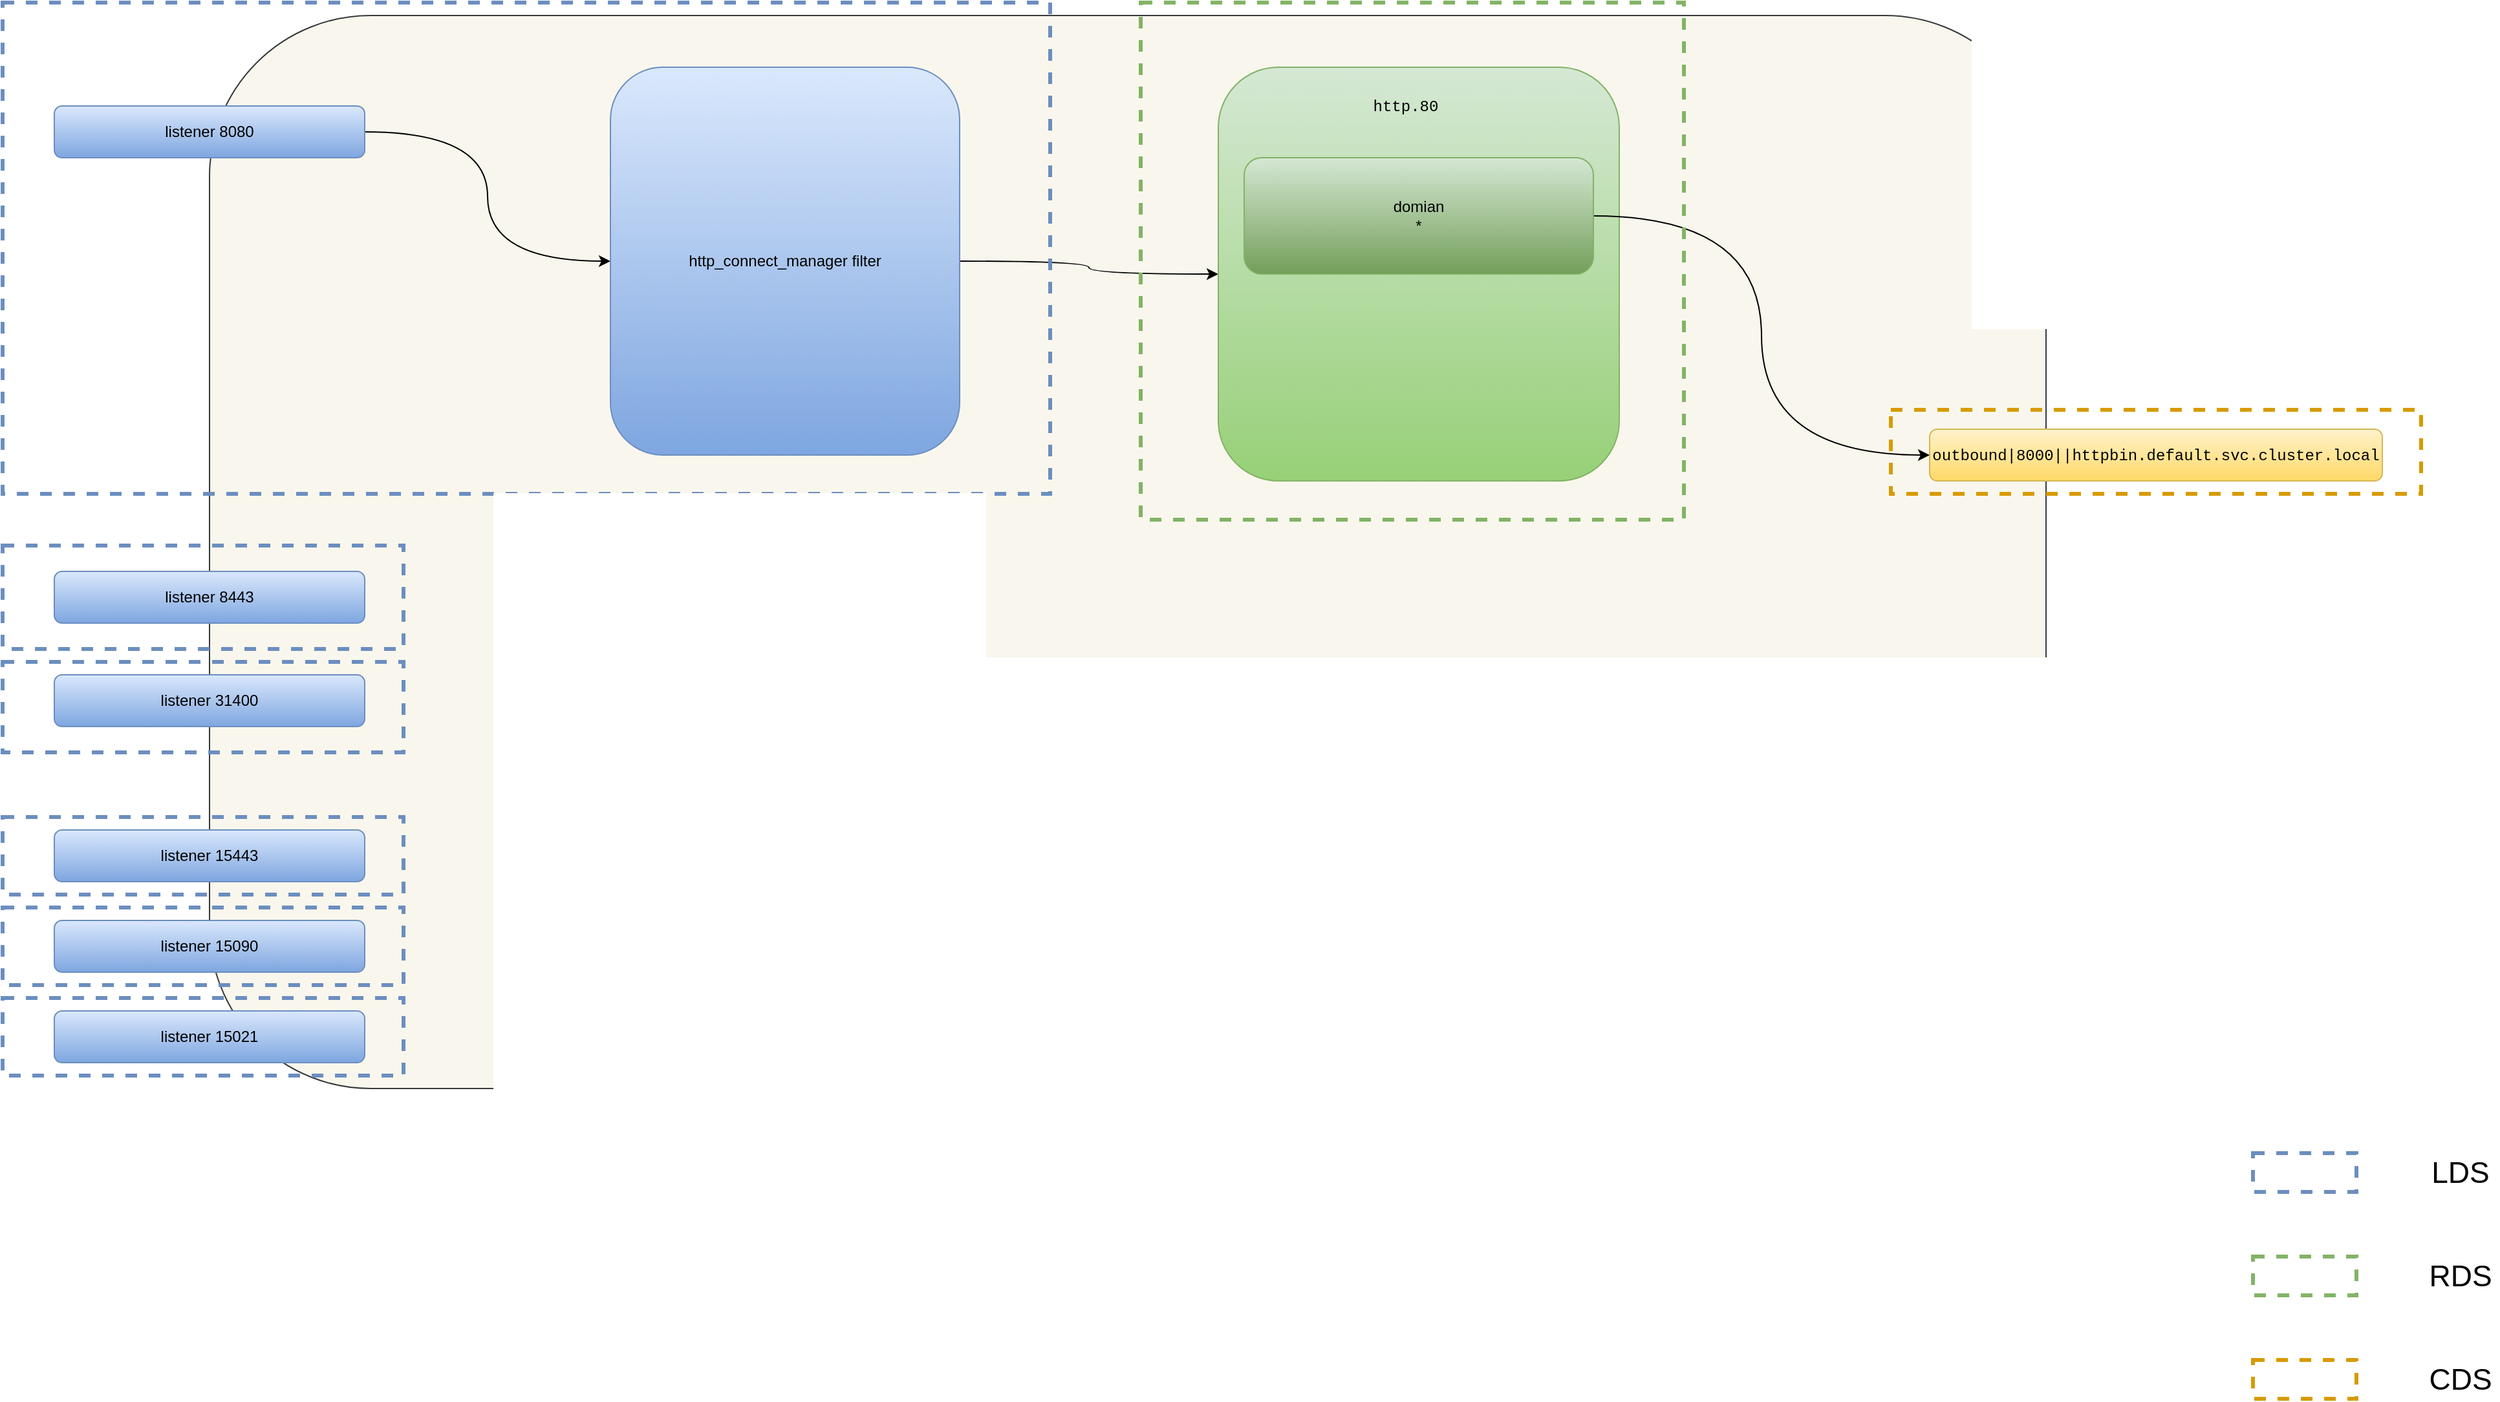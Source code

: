 <mxfile version="15.0.4" type="github">
  <diagram id="AIX3p-sAqaVESIFTII6M" name="第 1 页">
    <mxGraphModel dx="1843" dy="1167" grid="1" gridSize="10" guides="1" tooltips="1" connect="1" arrows="1" fold="1" page="1" pageScale="1" pageWidth="2339" pageHeight="3300" math="0" shadow="0">
      <root>
        <mxCell id="0" />
        <mxCell id="1" parent="0" />
        <mxCell id="fvGuiGc2wL7ZiQ-JMnJC-1" value="" style="rounded=1;whiteSpace=wrap;html=1;fillColor=#f9f7ed;strokeColor=#36393d;" parent="1" vertex="1">
          <mxGeometry x="300" y="200" width="1420" height="830" as="geometry" />
        </mxCell>
        <mxCell id="fvGuiGc2wL7ZiQ-JMnJC-19" style="edgeStyle=orthogonalEdgeStyle;curved=1;orthogonalLoop=1;jettySize=auto;html=1;entryX=0;entryY=0.5;entryDx=0;entryDy=0;" parent="1" source="fvGuiGc2wL7ZiQ-JMnJC-2" target="fvGuiGc2wL7ZiQ-JMnJC-13" edge="1">
          <mxGeometry relative="1" as="geometry" />
        </mxCell>
        <mxCell id="fvGuiGc2wL7ZiQ-JMnJC-2" value="listener 8080" style="rounded=1;whiteSpace=wrap;html=1;gradientColor=#7ea6e0;fillColor=#dae8fc;strokeColor=#6c8ebf;" parent="1" vertex="1">
          <mxGeometry x="180" y="270" width="240" height="40" as="geometry" />
        </mxCell>
        <mxCell id="fvGuiGc2wL7ZiQ-JMnJC-3" value="listener 8443" style="rounded=1;whiteSpace=wrap;html=1;gradientColor=#7ea6e0;fillColor=#dae8fc;strokeColor=#6c8ebf;" parent="1" vertex="1">
          <mxGeometry x="180" y="630" width="240" height="40" as="geometry" />
        </mxCell>
        <mxCell id="fvGuiGc2wL7ZiQ-JMnJC-4" value="listener 15090" style="rounded=1;whiteSpace=wrap;html=1;gradientColor=#7ea6e0;fillColor=#dae8fc;strokeColor=#6c8ebf;" parent="1" vertex="1">
          <mxGeometry x="180" y="900" width="240" height="40" as="geometry" />
        </mxCell>
        <mxCell id="fvGuiGc2wL7ZiQ-JMnJC-5" value="listener 15021" style="rounded=1;whiteSpace=wrap;html=1;gradientColor=#7ea6e0;fillColor=#dae8fc;strokeColor=#6c8ebf;" parent="1" vertex="1">
          <mxGeometry x="180" y="970" width="240" height="40" as="geometry" />
        </mxCell>
        <mxCell id="fvGuiGc2wL7ZiQ-JMnJC-6" value="listener 31400" style="rounded=1;whiteSpace=wrap;html=1;gradientColor=#7ea6e0;fillColor=#dae8fc;strokeColor=#6c8ebf;" parent="1" vertex="1">
          <mxGeometry x="180" y="710" width="240" height="40" as="geometry" />
        </mxCell>
        <mxCell id="fvGuiGc2wL7ZiQ-JMnJC-7" value="listener 15443" style="rounded=1;whiteSpace=wrap;html=1;gradientColor=#7ea6e0;fillColor=#dae8fc;strokeColor=#6c8ebf;" parent="1" vertex="1">
          <mxGeometry x="180" y="830" width="240" height="40" as="geometry" />
        </mxCell>
        <mxCell id="fvGuiGc2wL7ZiQ-JMnJC-12" value="&lt;div style=&quot;font-family: &amp;quot;menlo&amp;quot; , &amp;quot;monaco&amp;quot; , &amp;quot;courier new&amp;quot; , monospace ; line-height: 18px&quot;&gt;&lt;div style=&quot;font-family: &amp;quot;menlo&amp;quot; , &amp;quot;monaco&amp;quot; , &amp;quot;courier new&amp;quot; , monospace ; line-height: 18px&quot;&gt;&lt;span style=&quot;&quot;&gt;outbound|8000||httpbin.default.svc.cluster.local&lt;/span&gt;&lt;/div&gt;&lt;/div&gt;" style="rounded=1;whiteSpace=wrap;html=1;gradientColor=#ffd966;fillColor=#fff2cc;strokeColor=#d6b656;" parent="1" vertex="1">
          <mxGeometry x="1630" y="520" width="350" height="40" as="geometry" />
        </mxCell>
        <mxCell id="fvGuiGc2wL7ZiQ-JMnJC-18" style="edgeStyle=orthogonalEdgeStyle;curved=1;orthogonalLoop=1;jettySize=auto;html=1;entryX=0;entryY=0.5;entryDx=0;entryDy=0;" parent="1" source="fvGuiGc2wL7ZiQ-JMnJC-13" target="fvGuiGc2wL7ZiQ-JMnJC-14" edge="1">
          <mxGeometry relative="1" as="geometry" />
        </mxCell>
        <mxCell id="fvGuiGc2wL7ZiQ-JMnJC-13" value="http_connect_manager filter" style="rounded=1;whiteSpace=wrap;html=1;gradientColor=#7ea6e0;fillColor=#dae8fc;strokeColor=#6c8ebf;" parent="1" vertex="1">
          <mxGeometry x="610" y="240" width="270" height="300" as="geometry" />
        </mxCell>
        <mxCell id="fvGuiGc2wL7ZiQ-JMnJC-14" value="" style="rounded=1;whiteSpace=wrap;html=1;gradientColor=#97d077;fillColor=#d5e8d4;strokeColor=#82b366;" parent="1" vertex="1">
          <mxGeometry x="1080" y="240" width="310" height="320" as="geometry" />
        </mxCell>
        <mxCell id="fvGuiGc2wL7ZiQ-JMnJC-15" value="&lt;div style=&quot;font-family: &amp;#34;menlo&amp;#34; , &amp;#34;monaco&amp;#34; , &amp;#34;courier new&amp;#34; , monospace ; line-height: 18px&quot;&gt;&lt;span&gt;http.80&lt;/span&gt;&lt;/div&gt;" style="text;html=1;strokeColor=none;align=center;verticalAlign=middle;whiteSpace=wrap;rounded=0;" parent="1" vertex="1">
          <mxGeometry x="1020" y="260" width="410" height="20" as="geometry" />
        </mxCell>
        <mxCell id="UeluaozQl5nrIevCref1-1" style="edgeStyle=orthogonalEdgeStyle;orthogonalLoop=1;jettySize=auto;html=1;entryX=0;entryY=0.5;entryDx=0;entryDy=0;curved=1;" edge="1" parent="1" source="fvGuiGc2wL7ZiQ-JMnJC-16" target="fvGuiGc2wL7ZiQ-JMnJC-12">
          <mxGeometry relative="1" as="geometry" />
        </mxCell>
        <mxCell id="fvGuiGc2wL7ZiQ-JMnJC-16" value="domian&lt;br&gt;*" style="rounded=1;whiteSpace=wrap;html=1;fillColor=#d5e8d4;strokeColor=#82b366;gradientColor=#739E5A;" parent="1" vertex="1">
          <mxGeometry x="1100" y="310" width="270" height="90" as="geometry" />
        </mxCell>
        <mxCell id="fvGuiGc2wL7ZiQ-JMnJC-22" value="" style="rounded=0;whiteSpace=wrap;html=1;dashed=1;strokeWidth=3;strokeColor=#6c8ebf;fillColor=none;" parent="1" vertex="1">
          <mxGeometry x="1880" y="1080" width="80" height="30" as="geometry" />
        </mxCell>
        <mxCell id="fvGuiGc2wL7ZiQ-JMnJC-24" value="" style="rounded=0;whiteSpace=wrap;html=1;dashed=1;strokeWidth=3;strokeColor=#82b366;fillColor=none;" parent="1" vertex="1">
          <mxGeometry x="1880" y="1160" width="80" height="30" as="geometry" />
        </mxCell>
        <mxCell id="fvGuiGc2wL7ZiQ-JMnJC-25" value="" style="rounded=0;whiteSpace=wrap;html=1;dashed=1;strokeWidth=3;strokeColor=#d79b00;fillColor=none;" parent="1" vertex="1">
          <mxGeometry x="1880" y="1240" width="80" height="30" as="geometry" />
        </mxCell>
        <mxCell id="fvGuiGc2wL7ZiQ-JMnJC-27" value="&lt;font style=&quot;font-size: 23px&quot;&gt;LDS&lt;/font&gt;" style="text;html=1;align=center;verticalAlign=middle;resizable=0;points=[];autosize=1;strokeColor=none;" parent="1" vertex="1">
          <mxGeometry x="2010" y="1085" width="60" height="20" as="geometry" />
        </mxCell>
        <mxCell id="fvGuiGc2wL7ZiQ-JMnJC-28" value="&lt;font style=&quot;font-size: 23px&quot;&gt;RDS&lt;/font&gt;" style="text;html=1;align=center;verticalAlign=middle;resizable=0;points=[];autosize=1;strokeColor=none;" parent="1" vertex="1">
          <mxGeometry x="2010" y="1165" width="60" height="20" as="geometry" />
        </mxCell>
        <mxCell id="fvGuiGc2wL7ZiQ-JMnJC-29" value="&lt;font style=&quot;font-size: 23px&quot;&gt;CDS&lt;/font&gt;" style="text;html=1;align=center;verticalAlign=middle;resizable=0;points=[];autosize=1;strokeColor=none;" parent="1" vertex="1">
          <mxGeometry x="2010" y="1245" width="60" height="20" as="geometry" />
        </mxCell>
        <mxCell id="fvGuiGc2wL7ZiQ-JMnJC-31" value="" style="rounded=0;whiteSpace=wrap;html=1;dashed=1;strokeWidth=3;strokeColor=#6c8ebf;fillColor=none;" parent="1" vertex="1">
          <mxGeometry x="140" y="190" width="810" height="380" as="geometry" />
        </mxCell>
        <mxCell id="fvGuiGc2wL7ZiQ-JMnJC-34" value="" style="rounded=0;whiteSpace=wrap;html=1;dashed=1;strokeWidth=3;strokeColor=#6c8ebf;fillColor=none;" parent="1" vertex="1">
          <mxGeometry x="140" y="610" width="310" height="80" as="geometry" />
        </mxCell>
        <mxCell id="fvGuiGc2wL7ZiQ-JMnJC-35" value="" style="rounded=0;whiteSpace=wrap;html=1;dashed=1;strokeWidth=3;strokeColor=#6c8ebf;fillColor=none;" parent="1" vertex="1">
          <mxGeometry x="140" y="700" width="310" height="70" as="geometry" />
        </mxCell>
        <mxCell id="fvGuiGc2wL7ZiQ-JMnJC-36" value="" style="rounded=0;whiteSpace=wrap;html=1;dashed=1;strokeWidth=3;strokeColor=#6c8ebf;fillColor=none;" parent="1" vertex="1">
          <mxGeometry x="140" y="820" width="310" height="60" as="geometry" />
        </mxCell>
        <mxCell id="fvGuiGc2wL7ZiQ-JMnJC-37" value="" style="rounded=0;whiteSpace=wrap;html=1;dashed=1;strokeWidth=3;strokeColor=#6c8ebf;fillColor=none;" parent="1" vertex="1">
          <mxGeometry x="140" y="890" width="310" height="60" as="geometry" />
        </mxCell>
        <mxCell id="fvGuiGc2wL7ZiQ-JMnJC-38" value="" style="rounded=0;whiteSpace=wrap;html=1;dashed=1;strokeWidth=3;strokeColor=#6c8ebf;fillColor=none;" parent="1" vertex="1">
          <mxGeometry x="140" y="960" width="310" height="60" as="geometry" />
        </mxCell>
        <mxCell id="fvGuiGc2wL7ZiQ-JMnJC-32" value="" style="rounded=0;whiteSpace=wrap;html=1;dashed=1;strokeWidth=3;strokeColor=#82b366;fillColor=none;" parent="1" vertex="1">
          <mxGeometry x="1020" y="190" width="420" height="400" as="geometry" />
        </mxCell>
        <mxCell id="fvGuiGc2wL7ZiQ-JMnJC-33" value="" style="rounded=0;whiteSpace=wrap;html=1;dashed=1;strokeWidth=3;strokeColor=#d79b00;fillColor=none;" parent="1" vertex="1">
          <mxGeometry x="1600" y="505" width="410" height="65" as="geometry" />
        </mxCell>
      </root>
    </mxGraphModel>
  </diagram>
</mxfile>
